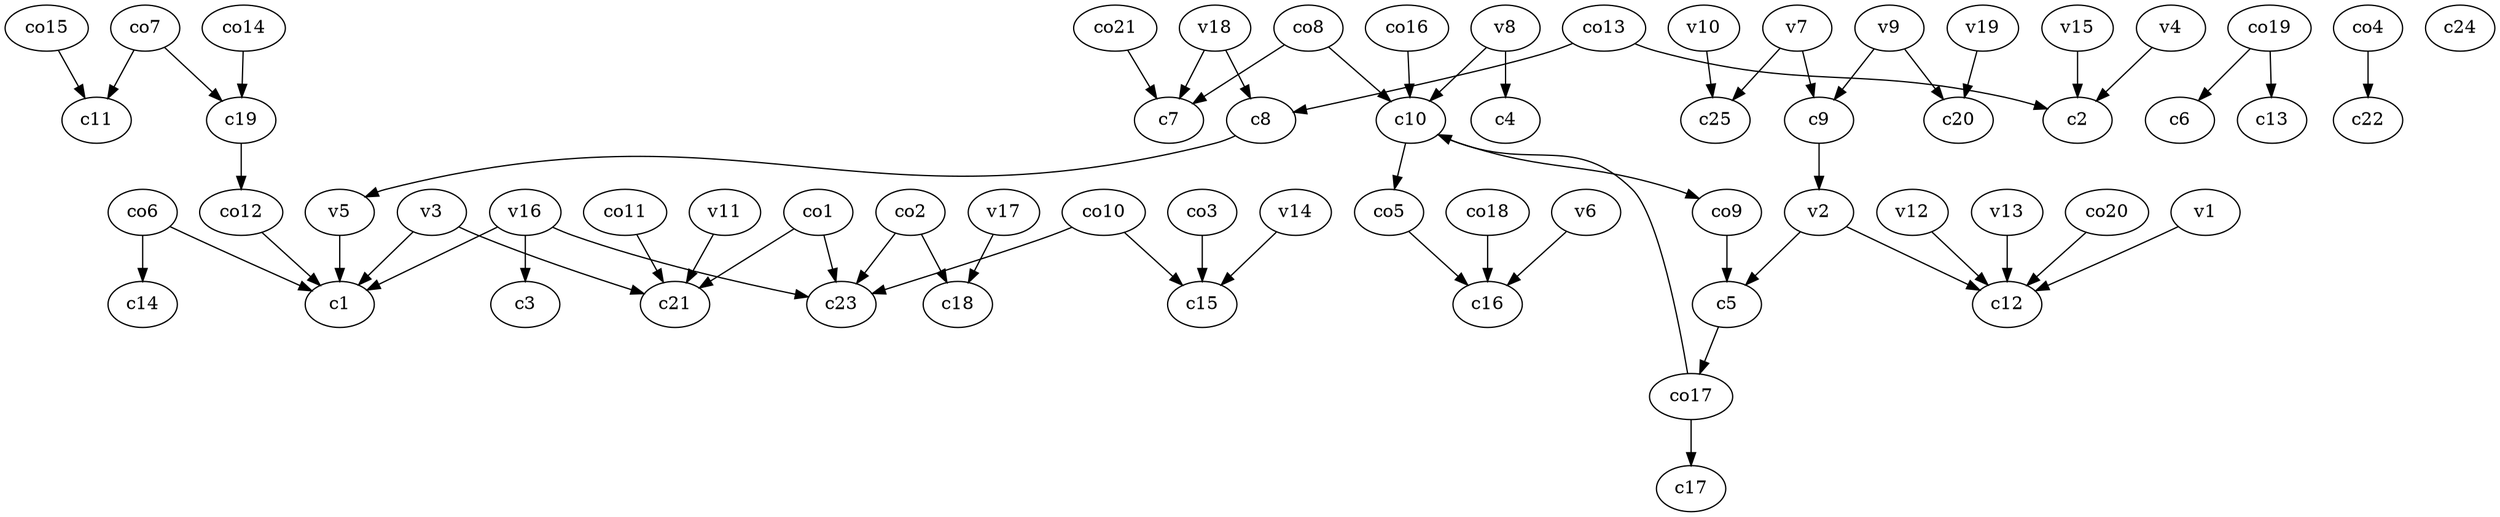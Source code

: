 strict digraph  {
c1;
c2;
c3;
c4;
c5;
c6;
c7;
c8;
c9;
c10;
c11;
c12;
c13;
c14;
c15;
c16;
c17;
c18;
c19;
c20;
c21;
c22;
c23;
c24;
c25;
v1;
v2;
v3;
v4;
v5;
v6;
v7;
v8;
v9;
v10;
v11;
v12;
v13;
v14;
v15;
v16;
v17;
v18;
v19;
co1;
co2;
co3;
co4;
co5;
co6;
co7;
co8;
co9;
co10;
co11;
co12;
co13;
co14;
co15;
co16;
co17;
co18;
co19;
co20;
co21;
c5 -> co17  [weight=1];
c8 -> v5  [weight=1];
c9 -> v2  [weight=1];
c10 -> co5  [weight=1];
c10 -> co9  [weight=1];
c19 -> co12  [weight=1];
v1 -> c12  [weight=1];
v2 -> c5  [weight=1];
v2 -> c12  [weight=1];
v3 -> c21  [weight=1];
v3 -> c1  [weight=1];
v4 -> c2  [weight=1];
v5 -> c1  [weight=1];
v6 -> c16  [weight=1];
v7 -> c25  [weight=1];
v7 -> c9  [weight=1];
v8 -> c4  [weight=1];
v8 -> c10  [weight=1];
v9 -> c20  [weight=1];
v9 -> c9  [weight=1];
v10 -> c25  [weight=1];
v11 -> c21  [weight=1];
v12 -> c12  [weight=1];
v13 -> c12  [weight=1];
v14 -> c15  [weight=1];
v15 -> c2  [weight=1];
v16 -> c1  [weight=1];
v16 -> c23  [weight=1];
v16 -> c3  [weight=1];
v17 -> c18  [weight=1];
v18 -> c8  [weight=1];
v18 -> c7  [weight=1];
v19 -> c20  [weight=1];
co1 -> c23  [weight=1];
co1 -> c21  [weight=1];
co2 -> c18  [weight=1];
co2 -> c23  [weight=1];
co3 -> c15  [weight=1];
co4 -> c22  [weight=1];
co5 -> c16  [weight=1];
co6 -> c14  [weight=1];
co6 -> c1  [weight=1];
co7 -> c11  [weight=1];
co7 -> c19  [weight=1];
co8 -> c10  [weight=1];
co8 -> c7  [weight=1];
co9 -> c5  [weight=1];
co10 -> c23  [weight=1];
co10 -> c15  [weight=1];
co11 -> c21  [weight=1];
co12 -> c1  [weight=1];
co13 -> c8  [weight=1];
co13 -> c2  [weight=1];
co14 -> c19  [weight=1];
co15 -> c11  [weight=1];
co16 -> c10  [weight=1];
co17 -> c17  [weight=1];
co17 -> c10  [weight=1];
co18 -> c16  [weight=1];
co19 -> c6  [weight=1];
co19 -> c13  [weight=1];
co20 -> c12  [weight=1];
co21 -> c7  [weight=1];
}
